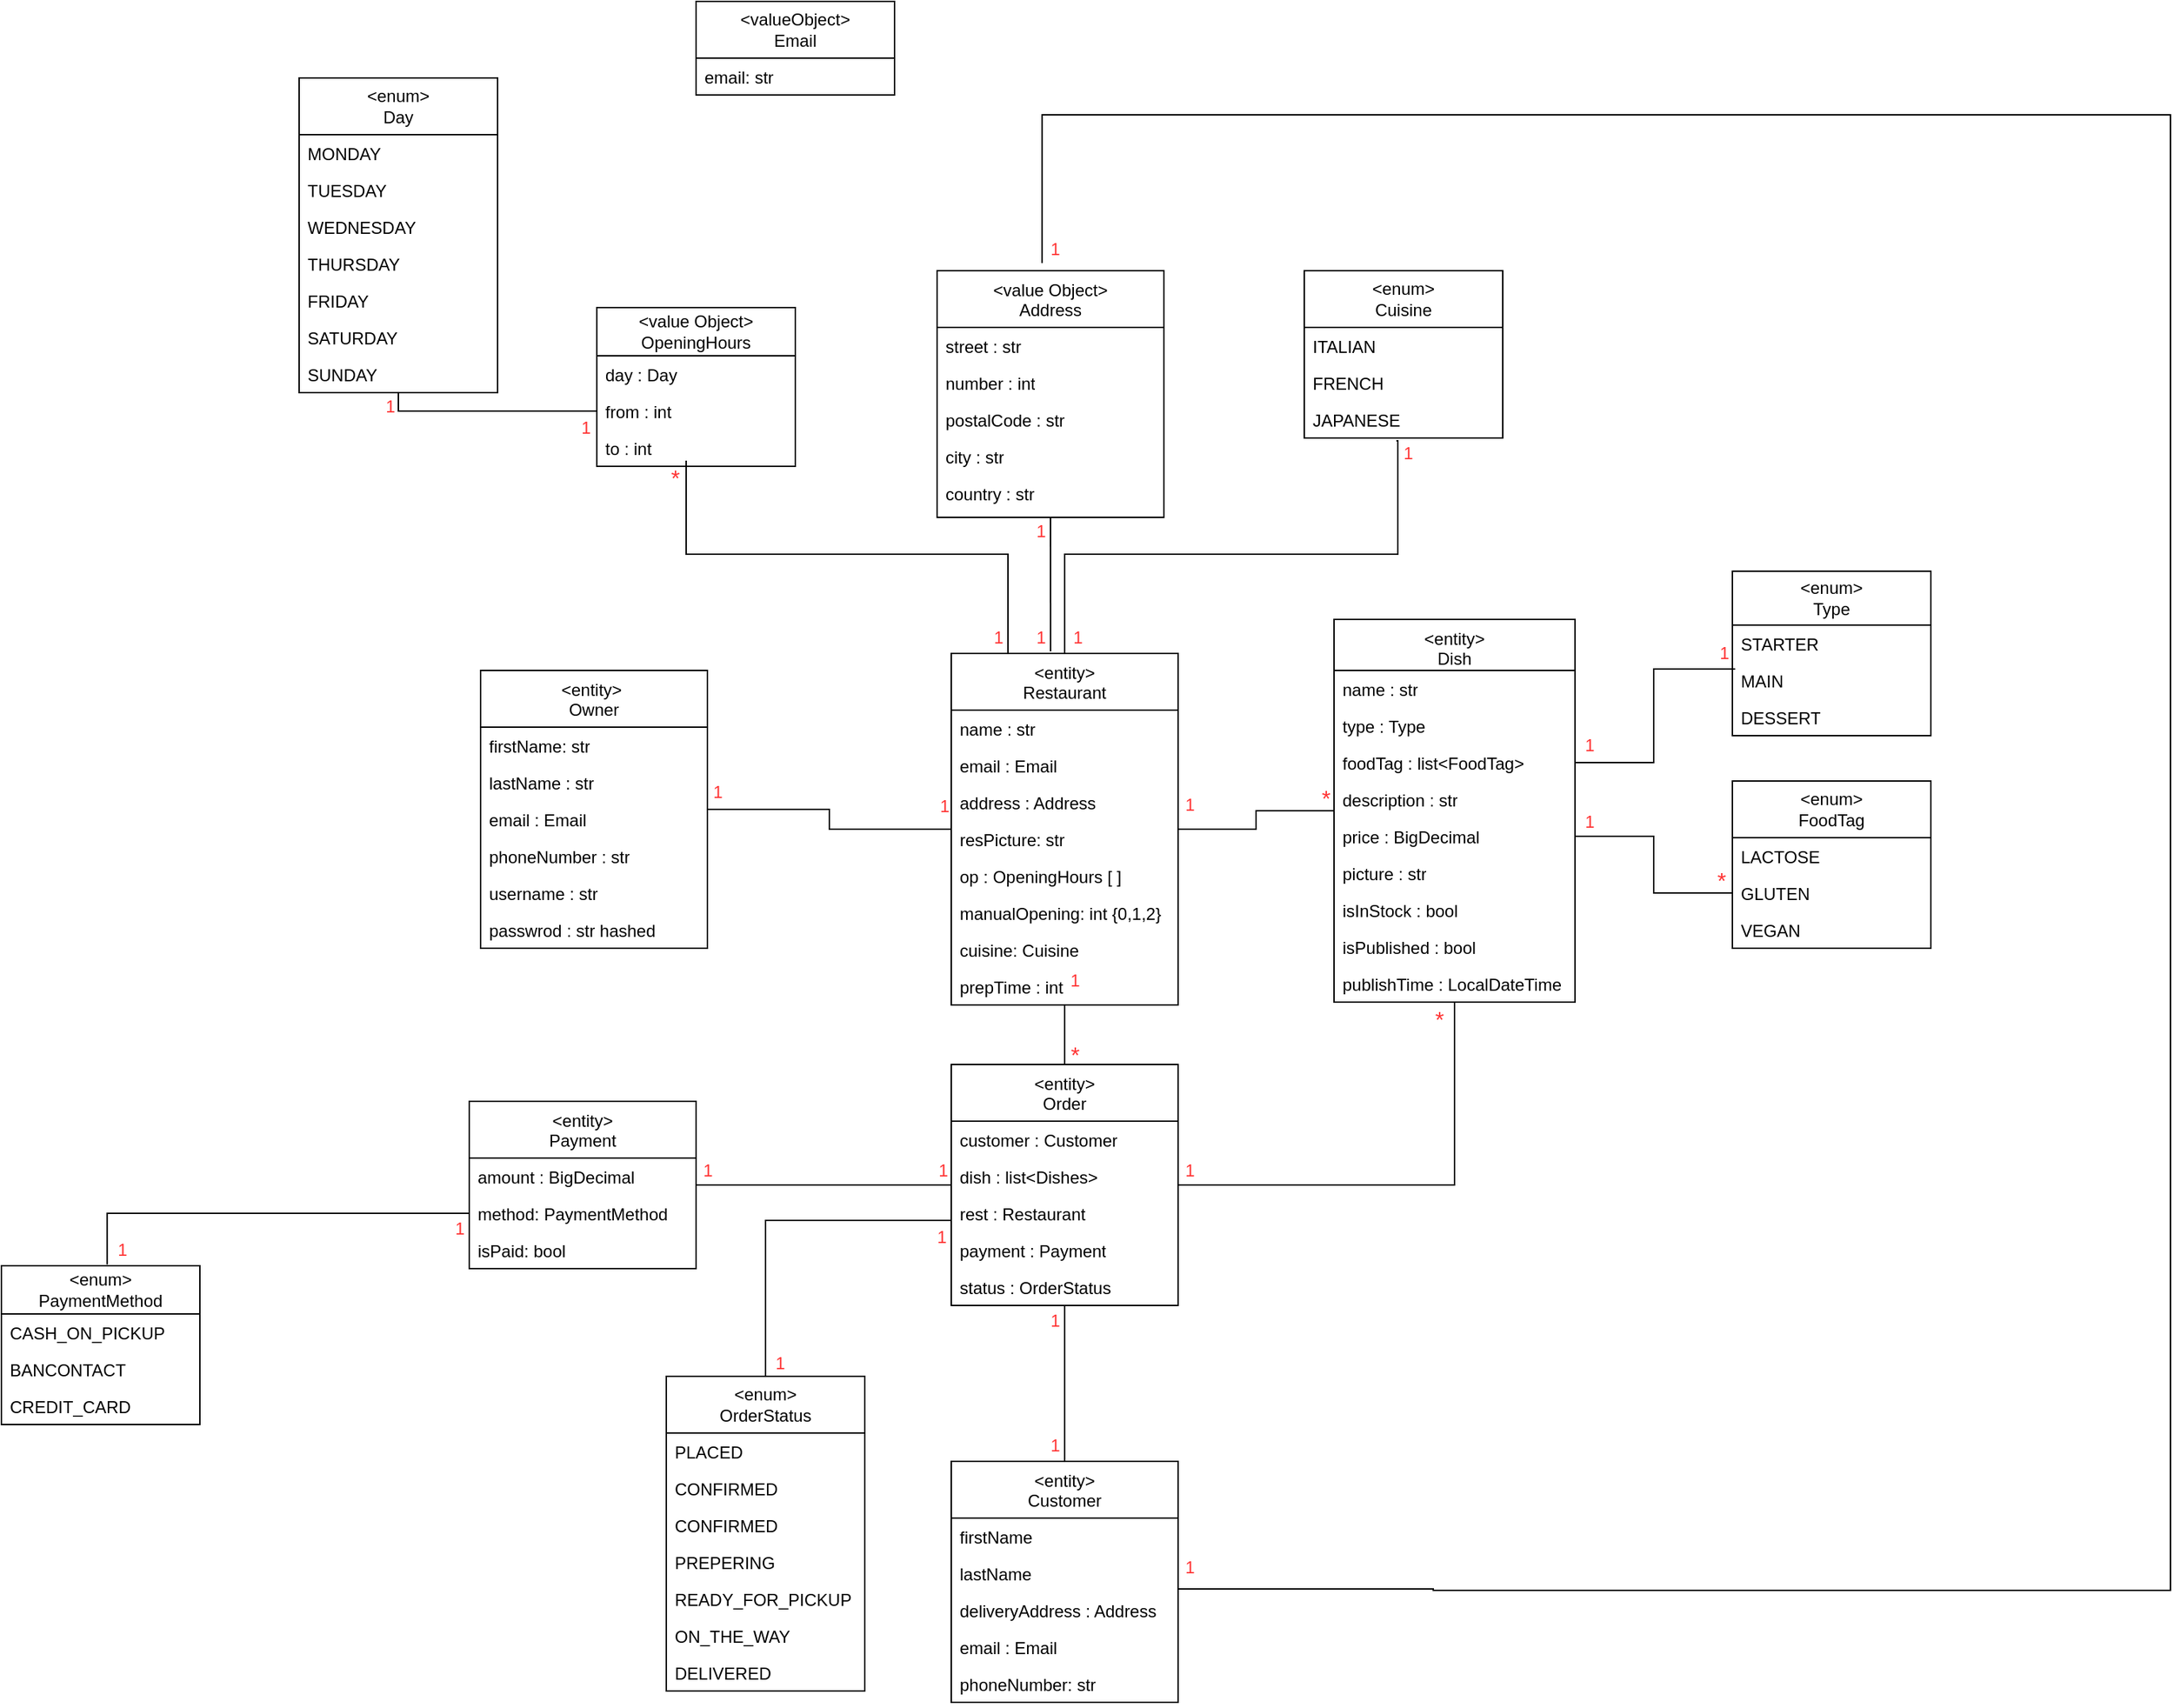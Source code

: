 <mxfile version="28.2.3">
  <diagram id="C5RBs43oDa-KdzZeNtuy" name="Page-1">
    <mxGraphModel grid="1" page="1" gridSize="10" guides="1" tooltips="1" connect="1" arrows="1" fold="1" pageScale="1" pageWidth="827" pageHeight="1169" math="0" shadow="0">
      <root>
        <mxCell id="WIyWlLk6GJQsqaUBKTNV-0" />
        <mxCell id="WIyWlLk6GJQsqaUBKTNV-1" parent="WIyWlLk6GJQsqaUBKTNV-0" />
        <mxCell id="zkfFHV4jXpPFQw0GAbJ--0" value="&lt;entity&gt; &#xa;Owner" style="swimlane;fontStyle=0;align=center;verticalAlign=top;childLayout=stackLayout;horizontal=1;startSize=40;horizontalStack=0;resizeParent=1;resizeLast=0;collapsible=1;marginBottom=0;rounded=0;shadow=0;strokeWidth=1;" vertex="1" parent="WIyWlLk6GJQsqaUBKTNV-1">
          <mxGeometry x="218" y="132" width="160" height="196" as="geometry">
            <mxRectangle x="230" y="140" width="160" height="26" as="alternateBounds" />
          </mxGeometry>
        </mxCell>
        <mxCell id="G0nKkr5aYoveZYnIq-9Q-78" value="firstName: str" style="text;strokeColor=none;fillColor=none;align=left;verticalAlign=top;spacingLeft=4;spacingRight=4;overflow=hidden;rotatable=0;points=[[0,0.5],[1,0.5]];portConstraint=eastwest;whiteSpace=wrap;html=1;" vertex="1" parent="zkfFHV4jXpPFQw0GAbJ--0">
          <mxGeometry y="40" width="160" height="26" as="geometry" />
        </mxCell>
        <mxCell id="G0nKkr5aYoveZYnIq-9Q-79" value="lastName : str" style="text;strokeColor=none;fillColor=none;align=left;verticalAlign=top;spacingLeft=4;spacingRight=4;overflow=hidden;rotatable=0;points=[[0,0.5],[1,0.5]];portConstraint=eastwest;whiteSpace=wrap;html=1;" vertex="1" parent="zkfFHV4jXpPFQw0GAbJ--0">
          <mxGeometry y="66" width="160" height="26" as="geometry" />
        </mxCell>
        <mxCell id="G0nKkr5aYoveZYnIq-9Q-80" value="email : Email" style="text;strokeColor=none;fillColor=none;align=left;verticalAlign=top;spacingLeft=4;spacingRight=4;overflow=hidden;rotatable=0;points=[[0,0.5],[1,0.5]];portConstraint=eastwest;whiteSpace=wrap;html=1;" vertex="1" parent="zkfFHV4jXpPFQw0GAbJ--0">
          <mxGeometry y="92" width="160" height="26" as="geometry" />
        </mxCell>
        <mxCell id="G0nKkr5aYoveZYnIq-9Q-81" value="phoneNumber : str" style="text;strokeColor=none;fillColor=none;align=left;verticalAlign=top;spacingLeft=4;spacingRight=4;overflow=hidden;rotatable=0;points=[[0,0.5],[1,0.5]];portConstraint=eastwest;whiteSpace=wrap;html=1;" vertex="1" parent="zkfFHV4jXpPFQw0GAbJ--0">
          <mxGeometry y="118" width="160" height="26" as="geometry" />
        </mxCell>
        <mxCell id="G0nKkr5aYoveZYnIq-9Q-83" value="username : str" style="text;strokeColor=none;fillColor=none;align=left;verticalAlign=top;spacingLeft=4;spacingRight=4;overflow=hidden;rotatable=0;points=[[0,0.5],[1,0.5]];portConstraint=eastwest;whiteSpace=wrap;html=1;" vertex="1" parent="zkfFHV4jXpPFQw0GAbJ--0">
          <mxGeometry y="144" width="160" height="26" as="geometry" />
        </mxCell>
        <mxCell id="G0nKkr5aYoveZYnIq-9Q-82" value="passwrod : str hashed" style="text;strokeColor=none;fillColor=none;align=left;verticalAlign=top;spacingLeft=4;spacingRight=4;overflow=hidden;rotatable=0;points=[[0,0.5],[1,0.5]];portConstraint=eastwest;whiteSpace=wrap;html=1;" vertex="1" parent="zkfFHV4jXpPFQw0GAbJ--0">
          <mxGeometry y="170" width="160" height="26" as="geometry" />
        </mxCell>
        <mxCell id="zkfFHV4jXpPFQw0GAbJ--17" value="&lt;entity&gt;&#xa;Restaurant" style="swimlane;fontStyle=0;align=center;verticalAlign=top;childLayout=stackLayout;horizontal=1;startSize=40;horizontalStack=0;resizeParent=1;resizeLast=0;collapsible=1;marginBottom=0;rounded=0;shadow=0;strokeWidth=1;" vertex="1" parent="WIyWlLk6GJQsqaUBKTNV-1">
          <mxGeometry x="550" y="120" width="160" height="248" as="geometry">
            <mxRectangle x="550" y="140" width="160" height="26" as="alternateBounds" />
          </mxGeometry>
        </mxCell>
        <mxCell id="zkfFHV4jXpPFQw0GAbJ--22" value="name : str" style="text;align=left;verticalAlign=top;spacingLeft=4;spacingRight=4;overflow=hidden;rotatable=0;points=[[0,0.5],[1,0.5]];portConstraint=eastwest;rounded=0;shadow=0;html=0;" vertex="1" parent="zkfFHV4jXpPFQw0GAbJ--17">
          <mxGeometry y="40" width="160" height="26" as="geometry" />
        </mxCell>
        <mxCell id="G0nKkr5aYoveZYnIq-9Q-31" value="email : Email" style="text;strokeColor=none;fillColor=none;align=left;verticalAlign=top;spacingLeft=4;spacingRight=4;overflow=hidden;rotatable=0;points=[[0,0.5],[1,0.5]];portConstraint=eastwest;whiteSpace=wrap;html=1;" vertex="1" parent="zkfFHV4jXpPFQw0GAbJ--17">
          <mxGeometry y="66" width="160" height="26" as="geometry" />
        </mxCell>
        <mxCell id="G0nKkr5aYoveZYnIq-9Q-32" value="address : Address" style="text;strokeColor=none;fillColor=none;align=left;verticalAlign=top;spacingLeft=4;spacingRight=4;overflow=hidden;rotatable=0;points=[[0,0.5],[1,0.5]];portConstraint=eastwest;whiteSpace=wrap;html=1;" vertex="1" parent="zkfFHV4jXpPFQw0GAbJ--17">
          <mxGeometry y="92" width="160" height="26" as="geometry" />
        </mxCell>
        <mxCell id="G0nKkr5aYoveZYnIq-9Q-158" value="resPicture: str" style="text;strokeColor=none;fillColor=none;align=left;verticalAlign=top;spacingLeft=4;spacingRight=4;overflow=hidden;rotatable=0;points=[[0,0.5],[1,0.5]];portConstraint=eastwest;whiteSpace=wrap;html=1;" vertex="1" parent="zkfFHV4jXpPFQw0GAbJ--17">
          <mxGeometry y="118" width="160" height="26" as="geometry" />
        </mxCell>
        <mxCell id="G0nKkr5aYoveZYnIq-9Q-46" value="op : OpeningHours [ ]" style="text;strokeColor=none;fillColor=none;align=left;verticalAlign=top;spacingLeft=4;spacingRight=4;overflow=hidden;rotatable=0;points=[[0,0.5],[1,0.5]];portConstraint=eastwest;whiteSpace=wrap;html=1;" vertex="1" parent="zkfFHV4jXpPFQw0GAbJ--17">
          <mxGeometry y="144" width="160" height="26" as="geometry" />
        </mxCell>
        <mxCell id="G0nKkr5aYoveZYnIq-9Q-160" value="manualOpening: int {0,1,2}" style="text;strokeColor=none;fillColor=none;align=left;verticalAlign=top;spacingLeft=4;spacingRight=4;overflow=hidden;rotatable=0;points=[[0,0.5],[1,0.5]];portConstraint=eastwest;whiteSpace=wrap;html=1;" vertex="1" parent="zkfFHV4jXpPFQw0GAbJ--17">
          <mxGeometry y="170" width="160" height="26" as="geometry" />
        </mxCell>
        <mxCell id="G0nKkr5aYoveZYnIq-9Q-39" value="cuisine:&amp;nbsp;&lt;span style=&quot;text-align: center;&quot;&gt;Cuisine&lt;/span&gt;" style="text;strokeColor=none;fillColor=none;align=left;verticalAlign=top;spacingLeft=4;spacingRight=4;overflow=hidden;rotatable=0;points=[[0,0.5],[1,0.5]];portConstraint=eastwest;whiteSpace=wrap;html=1;" vertex="1" parent="zkfFHV4jXpPFQw0GAbJ--17">
          <mxGeometry y="196" width="160" height="26" as="geometry" />
        </mxCell>
        <mxCell id="G0nKkr5aYoveZYnIq-9Q-40" value="prepTime : int" style="text;strokeColor=none;fillColor=none;align=left;verticalAlign=top;spacingLeft=4;spacingRight=4;overflow=hidden;rotatable=0;points=[[0,0.5],[1,0.5]];portConstraint=eastwest;whiteSpace=wrap;html=1;" vertex="1" parent="zkfFHV4jXpPFQw0GAbJ--17">
          <mxGeometry y="222" width="160" height="26" as="geometry" />
        </mxCell>
        <mxCell id="G0nKkr5aYoveZYnIq-9Q-0" value="&lt;entity&gt;&#xa;Dish" style="swimlane;fontStyle=0;align=center;verticalAlign=top;childLayout=stackLayout;horizontal=1;startSize=36;horizontalStack=0;resizeParent=1;resizeLast=0;collapsible=1;marginBottom=0;rounded=0;shadow=0;strokeWidth=1;" vertex="1" parent="WIyWlLk6GJQsqaUBKTNV-1">
          <mxGeometry x="820" y="96" width="170" height="270" as="geometry">
            <mxRectangle x="550" y="140" width="160" height="26" as="alternateBounds" />
          </mxGeometry>
        </mxCell>
        <mxCell id="G0nKkr5aYoveZYnIq-9Q-61" value="name : str" style="text;strokeColor=none;fillColor=none;align=left;verticalAlign=top;spacingLeft=4;spacingRight=4;overflow=hidden;rotatable=0;points=[[0,0.5],[1,0.5]];portConstraint=eastwest;whiteSpace=wrap;html=1;" vertex="1" parent="G0nKkr5aYoveZYnIq-9Q-0">
          <mxGeometry y="36" width="170" height="26" as="geometry" />
        </mxCell>
        <mxCell id="G0nKkr5aYoveZYnIq-9Q-62" value="type : Type" style="text;strokeColor=none;fillColor=none;align=left;verticalAlign=top;spacingLeft=4;spacingRight=4;overflow=hidden;rotatable=0;points=[[0,0.5],[1,0.5]];portConstraint=eastwest;whiteSpace=wrap;html=1;" vertex="1" parent="G0nKkr5aYoveZYnIq-9Q-0">
          <mxGeometry y="62" width="170" height="26" as="geometry" />
        </mxCell>
        <mxCell id="G0nKkr5aYoveZYnIq-9Q-63" value="foodTag : list&amp;lt;FoodTag&amp;gt;" style="text;strokeColor=none;fillColor=none;align=left;verticalAlign=top;spacingLeft=4;spacingRight=4;overflow=hidden;rotatable=0;points=[[0,0.5],[1,0.5]];portConstraint=eastwest;whiteSpace=wrap;html=1;" vertex="1" parent="G0nKkr5aYoveZYnIq-9Q-0">
          <mxGeometry y="88" width="170" height="26" as="geometry" />
        </mxCell>
        <mxCell id="G0nKkr5aYoveZYnIq-9Q-66" value="description : str" style="text;strokeColor=none;fillColor=none;align=left;verticalAlign=top;spacingLeft=4;spacingRight=4;overflow=hidden;rotatable=0;points=[[0,0.5],[1,0.5]];portConstraint=eastwest;whiteSpace=wrap;html=1;" vertex="1" parent="G0nKkr5aYoveZYnIq-9Q-0">
          <mxGeometry y="114" width="170" height="26" as="geometry" />
        </mxCell>
        <mxCell id="G0nKkr5aYoveZYnIq-9Q-64" value="price : BigDecimal" style="text;strokeColor=none;fillColor=none;align=left;verticalAlign=top;spacingLeft=4;spacingRight=4;overflow=hidden;rotatable=0;points=[[0,0.5],[1,0.5]];portConstraint=eastwest;whiteSpace=wrap;html=1;" vertex="1" parent="G0nKkr5aYoveZYnIq-9Q-0">
          <mxGeometry y="140" width="170" height="26" as="geometry" />
        </mxCell>
        <mxCell id="G0nKkr5aYoveZYnIq-9Q-65" value="picture : str" style="text;strokeColor=none;fillColor=none;align=left;verticalAlign=top;spacingLeft=4;spacingRight=4;overflow=hidden;rotatable=0;points=[[0,0.5],[1,0.5]];portConstraint=eastwest;whiteSpace=wrap;html=1;" vertex="1" parent="G0nKkr5aYoveZYnIq-9Q-0">
          <mxGeometry y="166" width="170" height="26" as="geometry" />
        </mxCell>
        <mxCell id="G0nKkr5aYoveZYnIq-9Q-90" value="isInStock : bool" style="text;strokeColor=none;fillColor=none;align=left;verticalAlign=top;spacingLeft=4;spacingRight=4;overflow=hidden;rotatable=0;points=[[0,0.5],[1,0.5]];portConstraint=eastwest;whiteSpace=wrap;html=1;" vertex="1" parent="G0nKkr5aYoveZYnIq-9Q-0">
          <mxGeometry y="192" width="170" height="26" as="geometry" />
        </mxCell>
        <mxCell id="G0nKkr5aYoveZYnIq-9Q-84" value="isPublished : bool" style="text;strokeColor=none;fillColor=none;align=left;verticalAlign=top;spacingLeft=4;spacingRight=4;overflow=hidden;rotatable=0;points=[[0,0.5],[1,0.5]];portConstraint=eastwest;whiteSpace=wrap;html=1;" vertex="1" parent="G0nKkr5aYoveZYnIq-9Q-0">
          <mxGeometry y="218" width="170" height="26" as="geometry" />
        </mxCell>
        <mxCell id="G0nKkr5aYoveZYnIq-9Q-159" value="publishTime : LocalDateTime" style="text;strokeColor=none;fillColor=none;align=left;verticalAlign=top;spacingLeft=4;spacingRight=4;overflow=hidden;rotatable=0;points=[[0,0.5],[1,0.5]];portConstraint=eastwest;whiteSpace=wrap;html=1;" vertex="1" parent="G0nKkr5aYoveZYnIq-9Q-0">
          <mxGeometry y="244" width="170" height="26" as="geometry" />
        </mxCell>
        <mxCell id="G0nKkr5aYoveZYnIq-9Q-6" value="&lt;entity&gt;&#xa;Order&#xa;" style="swimlane;fontStyle=0;align=center;verticalAlign=top;childLayout=stackLayout;horizontal=1;startSize=40;horizontalStack=0;resizeParent=1;resizeLast=0;collapsible=1;marginBottom=0;rounded=0;shadow=0;strokeWidth=1;" vertex="1" parent="WIyWlLk6GJQsqaUBKTNV-1">
          <mxGeometry x="550" y="410" width="160" height="170" as="geometry">
            <mxRectangle x="550" y="140" width="160" height="26" as="alternateBounds" />
          </mxGeometry>
        </mxCell>
        <mxCell id="G0nKkr5aYoveZYnIq-9Q-97" value="customer : Customer" style="text;strokeColor=none;fillColor=none;align=left;verticalAlign=top;spacingLeft=4;spacingRight=4;overflow=hidden;rotatable=0;points=[[0,0.5],[1,0.5]];portConstraint=eastwest;whiteSpace=wrap;html=1;" vertex="1" parent="G0nKkr5aYoveZYnIq-9Q-6">
          <mxGeometry y="40" width="160" height="26" as="geometry" />
        </mxCell>
        <mxCell id="G0nKkr5aYoveZYnIq-9Q-98" value="dish : list&amp;lt;Dishes&amp;gt;" style="text;strokeColor=none;fillColor=none;align=left;verticalAlign=top;spacingLeft=4;spacingRight=4;overflow=hidden;rotatable=0;points=[[0,0.5],[1,0.5]];portConstraint=eastwest;whiteSpace=wrap;html=1;" vertex="1" parent="G0nKkr5aYoveZYnIq-9Q-6">
          <mxGeometry y="66" width="160" height="26" as="geometry" />
        </mxCell>
        <mxCell id="G0nKkr5aYoveZYnIq-9Q-99" value="rest : Restaurant" style="text;strokeColor=none;fillColor=none;align=left;verticalAlign=top;spacingLeft=4;spacingRight=4;overflow=hidden;rotatable=0;points=[[0,0.5],[1,0.5]];portConstraint=eastwest;whiteSpace=wrap;html=1;" vertex="1" parent="G0nKkr5aYoveZYnIq-9Q-6">
          <mxGeometry y="92" width="160" height="26" as="geometry" />
        </mxCell>
        <mxCell id="G0nKkr5aYoveZYnIq-9Q-101" value="payment : Payment" style="text;strokeColor=none;fillColor=none;align=left;verticalAlign=top;spacingLeft=4;spacingRight=4;overflow=hidden;rotatable=0;points=[[0,0.5],[1,0.5]];portConstraint=eastwest;whiteSpace=wrap;html=1;" vertex="1" parent="G0nKkr5aYoveZYnIq-9Q-6">
          <mxGeometry y="118" width="160" height="26" as="geometry" />
        </mxCell>
        <mxCell id="G0nKkr5aYoveZYnIq-9Q-105" value="status : OrderStatus" style="text;strokeColor=none;fillColor=none;align=left;verticalAlign=top;spacingLeft=4;spacingRight=4;overflow=hidden;rotatable=0;points=[[0,0.5],[1,0.5]];portConstraint=eastwest;whiteSpace=wrap;html=1;" vertex="1" parent="G0nKkr5aYoveZYnIq-9Q-6">
          <mxGeometry y="144" width="160" height="26" as="geometry" />
        </mxCell>
        <mxCell id="G0nKkr5aYoveZYnIq-9Q-8" value="&lt;entity&gt;&#xa;Customer" style="swimlane;fontStyle=0;align=center;verticalAlign=top;childLayout=stackLayout;horizontal=1;startSize=40;horizontalStack=0;resizeParent=1;resizeLast=0;collapsible=1;marginBottom=0;rounded=0;shadow=0;strokeWidth=1;" vertex="1" parent="WIyWlLk6GJQsqaUBKTNV-1">
          <mxGeometry x="550" y="690" width="160" height="170" as="geometry">
            <mxRectangle x="550" y="140" width="160" height="26" as="alternateBounds" />
          </mxGeometry>
        </mxCell>
        <mxCell id="G0nKkr5aYoveZYnIq-9Q-91" value="firstName" style="text;strokeColor=none;fillColor=none;align=left;verticalAlign=top;spacingLeft=4;spacingRight=4;overflow=hidden;rotatable=0;points=[[0,0.5],[1,0.5]];portConstraint=eastwest;whiteSpace=wrap;html=1;" vertex="1" parent="G0nKkr5aYoveZYnIq-9Q-8">
          <mxGeometry y="40" width="160" height="26" as="geometry" />
        </mxCell>
        <mxCell id="G0nKkr5aYoveZYnIq-9Q-92" value="lastName" style="text;strokeColor=none;fillColor=none;align=left;verticalAlign=top;spacingLeft=4;spacingRight=4;overflow=hidden;rotatable=0;points=[[0,0.5],[1,0.5]];portConstraint=eastwest;whiteSpace=wrap;html=1;" vertex="1" parent="G0nKkr5aYoveZYnIq-9Q-8">
          <mxGeometry y="66" width="160" height="26" as="geometry" />
        </mxCell>
        <mxCell id="G0nKkr5aYoveZYnIq-9Q-93" value="deliveryAddress : Address" style="text;strokeColor=none;fillColor=none;align=left;verticalAlign=top;spacingLeft=4;spacingRight=4;overflow=hidden;rotatable=0;points=[[0,0.5],[1,0.5]];portConstraint=eastwest;whiteSpace=wrap;html=1;" vertex="1" parent="G0nKkr5aYoveZYnIq-9Q-8">
          <mxGeometry y="92" width="160" height="26" as="geometry" />
        </mxCell>
        <mxCell id="G0nKkr5aYoveZYnIq-9Q-94" value="email : Email" style="text;strokeColor=none;fillColor=none;align=left;verticalAlign=top;spacingLeft=4;spacingRight=4;overflow=hidden;rotatable=0;points=[[0,0.5],[1,0.5]];portConstraint=eastwest;whiteSpace=wrap;html=1;" vertex="1" parent="G0nKkr5aYoveZYnIq-9Q-8">
          <mxGeometry y="118" width="160" height="26" as="geometry" />
        </mxCell>
        <mxCell id="G0nKkr5aYoveZYnIq-9Q-95" value="phoneNumber: str" style="text;strokeColor=none;fillColor=none;align=left;verticalAlign=top;spacingLeft=4;spacingRight=4;overflow=hidden;rotatable=0;points=[[0,0.5],[1,0.5]];portConstraint=eastwest;whiteSpace=wrap;html=1;" vertex="1" parent="G0nKkr5aYoveZYnIq-9Q-8">
          <mxGeometry y="144" width="160" height="26" as="geometry" />
        </mxCell>
        <mxCell id="G0nKkr5aYoveZYnIq-9Q-9" value="&lt;entity&gt;&#xa;Payment" style="swimlane;fontStyle=0;align=center;verticalAlign=top;childLayout=stackLayout;horizontal=1;startSize=40;horizontalStack=0;resizeParent=1;resizeLast=0;collapsible=1;marginBottom=0;rounded=0;shadow=0;strokeWidth=1;" vertex="1" parent="WIyWlLk6GJQsqaUBKTNV-1">
          <mxGeometry x="210" y="436" width="160" height="118" as="geometry">
            <mxRectangle x="550" y="140" width="160" height="26" as="alternateBounds" />
          </mxGeometry>
        </mxCell>
        <mxCell id="G0nKkr5aYoveZYnIq-9Q-102" value="amount : BigDecimal" style="text;strokeColor=none;fillColor=none;align=left;verticalAlign=top;spacingLeft=4;spacingRight=4;overflow=hidden;rotatable=0;points=[[0,0.5],[1,0.5]];portConstraint=eastwest;whiteSpace=wrap;html=1;" vertex="1" parent="G0nKkr5aYoveZYnIq-9Q-9">
          <mxGeometry y="40" width="160" height="26" as="geometry" />
        </mxCell>
        <mxCell id="G0nKkr5aYoveZYnIq-9Q-103" value="method: PaymentMethod" style="text;strokeColor=none;fillColor=none;align=left;verticalAlign=top;spacingLeft=4;spacingRight=4;overflow=hidden;rotatable=0;points=[[0,0.5],[1,0.5]];portConstraint=eastwest;whiteSpace=wrap;html=1;" vertex="1" parent="G0nKkr5aYoveZYnIq-9Q-9">
          <mxGeometry y="66" width="160" height="26" as="geometry" />
        </mxCell>
        <mxCell id="G0nKkr5aYoveZYnIq-9Q-104" value="isPaid: bool" style="text;strokeColor=none;fillColor=none;align=left;verticalAlign=top;spacingLeft=4;spacingRight=4;overflow=hidden;rotatable=0;points=[[0,0.5],[1,0.5]];portConstraint=eastwest;whiteSpace=wrap;html=1;" vertex="1" parent="G0nKkr5aYoveZYnIq-9Q-9">
          <mxGeometry y="92" width="160" height="26" as="geometry" />
        </mxCell>
        <mxCell id="G0nKkr5aYoveZYnIq-9Q-11" value="" style="endArrow=none;html=1;rounded=0;entryX=0;entryY=0.5;entryDx=0;entryDy=0;exitX=1;exitY=0.5;exitDx=0;exitDy=0;edgeStyle=orthogonalEdgeStyle;" edge="1" parent="WIyWlLk6GJQsqaUBKTNV-1" source="G0nKkr5aYoveZYnIq-9Q-9" target="G0nKkr5aYoveZYnIq-9Q-6">
          <mxGeometry width="50" height="50" relative="1" as="geometry">
            <mxPoint x="390" y="470" as="sourcePoint" />
            <mxPoint x="440" y="420" as="targetPoint" />
          </mxGeometry>
        </mxCell>
        <mxCell id="G0nKkr5aYoveZYnIq-9Q-13" value="" style="endArrow=none;html=1;rounded=0;entryX=0.5;entryY=1;entryDx=0;entryDy=0;exitX=0.5;exitY=0;exitDx=0;exitDy=0;edgeStyle=orthogonalEdgeStyle;" edge="1" parent="WIyWlLk6GJQsqaUBKTNV-1" source="G0nKkr5aYoveZYnIq-9Q-8" target="G0nKkr5aYoveZYnIq-9Q-6">
          <mxGeometry width="50" height="50" relative="1" as="geometry">
            <mxPoint x="390" y="470" as="sourcePoint" />
            <mxPoint x="440" y="420" as="targetPoint" />
          </mxGeometry>
        </mxCell>
        <mxCell id="G0nKkr5aYoveZYnIq-9Q-14" value="" style="endArrow=none;html=1;rounded=0;entryX=0.5;entryY=1;entryDx=0;entryDy=0;exitX=0.5;exitY=0;exitDx=0;exitDy=0;" edge="1" parent="WIyWlLk6GJQsqaUBKTNV-1" source="G0nKkr5aYoveZYnIq-9Q-6" target="zkfFHV4jXpPFQw0GAbJ--17">
          <mxGeometry width="50" height="50" relative="1" as="geometry">
            <mxPoint x="390" y="470" as="sourcePoint" />
            <mxPoint x="440" y="420" as="targetPoint" />
          </mxGeometry>
        </mxCell>
        <mxCell id="G0nKkr5aYoveZYnIq-9Q-15" value="" style="endArrow=none;html=1;rounded=0;entryX=0.5;entryY=1;entryDx=0;entryDy=0;exitX=1;exitY=0.5;exitDx=0;exitDy=0;edgeStyle=orthogonalEdgeStyle;" edge="1" parent="WIyWlLk6GJQsqaUBKTNV-1" source="G0nKkr5aYoveZYnIq-9Q-6" target="G0nKkr5aYoveZYnIq-9Q-0">
          <mxGeometry width="50" height="50" relative="1" as="geometry">
            <mxPoint x="390" y="470" as="sourcePoint" />
            <mxPoint x="440" y="420" as="targetPoint" />
          </mxGeometry>
        </mxCell>
        <mxCell id="G0nKkr5aYoveZYnIq-9Q-16" value="" style="endArrow=none;html=1;rounded=0;entryX=0;entryY=0.5;entryDx=0;entryDy=0;exitX=1;exitY=0.5;exitDx=0;exitDy=0;edgeStyle=orthogonalEdgeStyle;" edge="1" parent="WIyWlLk6GJQsqaUBKTNV-1" source="zkfFHV4jXpPFQw0GAbJ--0" target="zkfFHV4jXpPFQw0GAbJ--17">
          <mxGeometry width="50" height="50" relative="1" as="geometry">
            <mxPoint x="390" y="470" as="sourcePoint" />
            <mxPoint x="440" y="420" as="targetPoint" />
          </mxGeometry>
        </mxCell>
        <mxCell id="G0nKkr5aYoveZYnIq-9Q-17" value="" style="endArrow=none;html=1;rounded=0;entryX=0;entryY=0.5;entryDx=0;entryDy=0;exitX=1;exitY=0.5;exitDx=0;exitDy=0;edgeStyle=orthogonalEdgeStyle;" edge="1" parent="WIyWlLk6GJQsqaUBKTNV-1" source="zkfFHV4jXpPFQw0GAbJ--17" target="G0nKkr5aYoveZYnIq-9Q-0">
          <mxGeometry width="50" height="50" relative="1" as="geometry">
            <mxPoint x="390" y="470" as="sourcePoint" />
            <mxPoint x="440" y="420" as="targetPoint" />
          </mxGeometry>
        </mxCell>
        <mxCell id="G0nKkr5aYoveZYnIq-9Q-20" value="&lt;value Object&gt;&#xa;Address" style="swimlane;fontStyle=0;align=center;verticalAlign=top;childLayout=stackLayout;horizontal=1;startSize=40;horizontalStack=0;resizeParent=1;resizeLast=0;collapsible=1;marginBottom=0;rounded=0;shadow=0;strokeWidth=1;" vertex="1" parent="WIyWlLk6GJQsqaUBKTNV-1">
          <mxGeometry x="540" y="-150" width="160" height="174" as="geometry">
            <mxRectangle x="550" y="140" width="160" height="26" as="alternateBounds" />
          </mxGeometry>
        </mxCell>
        <mxCell id="G0nKkr5aYoveZYnIq-9Q-21" value="street : str" style="text;align=left;verticalAlign=top;spacingLeft=4;spacingRight=4;overflow=hidden;rotatable=0;points=[[0,0.5],[1,0.5]];portConstraint=eastwest;rounded=0;shadow=0;html=0;" vertex="1" parent="G0nKkr5aYoveZYnIq-9Q-20">
          <mxGeometry y="40" width="160" height="26" as="geometry" />
        </mxCell>
        <mxCell id="G0nKkr5aYoveZYnIq-9Q-22" value="number : int" style="text;strokeColor=none;fillColor=none;align=left;verticalAlign=top;spacingLeft=4;spacingRight=4;overflow=hidden;rotatable=0;points=[[0,0.5],[1,0.5]];portConstraint=eastwest;whiteSpace=wrap;html=1;" vertex="1" parent="G0nKkr5aYoveZYnIq-9Q-20">
          <mxGeometry y="66" width="160" height="26" as="geometry" />
        </mxCell>
        <mxCell id="G0nKkr5aYoveZYnIq-9Q-24" value="postalCode : str" style="text;strokeColor=none;fillColor=none;align=left;verticalAlign=top;spacingLeft=4;spacingRight=4;overflow=hidden;rotatable=0;points=[[0,0.5],[1,0.5]];portConstraint=eastwest;whiteSpace=wrap;html=1;" vertex="1" parent="G0nKkr5aYoveZYnIq-9Q-20">
          <mxGeometry y="92" width="160" height="26" as="geometry" />
        </mxCell>
        <mxCell id="G0nKkr5aYoveZYnIq-9Q-25" value="city : str" style="text;strokeColor=none;fillColor=none;align=left;verticalAlign=top;spacingLeft=4;spacingRight=4;overflow=hidden;rotatable=0;points=[[0,0.5],[1,0.5]];portConstraint=eastwest;whiteSpace=wrap;html=1;" vertex="1" parent="G0nKkr5aYoveZYnIq-9Q-20">
          <mxGeometry y="118" width="160" height="26" as="geometry" />
        </mxCell>
        <mxCell id="G0nKkr5aYoveZYnIq-9Q-26" value="country : str" style="text;strokeColor=none;fillColor=none;align=left;verticalAlign=top;spacingLeft=4;spacingRight=4;overflow=hidden;rotatable=0;points=[[0,0.5],[1,0.5]];portConstraint=eastwest;whiteSpace=wrap;html=1;" vertex="1" parent="G0nKkr5aYoveZYnIq-9Q-20">
          <mxGeometry y="144" width="160" height="30" as="geometry" />
        </mxCell>
        <mxCell id="G0nKkr5aYoveZYnIq-9Q-23" value="" style="endArrow=none;html=1;rounded=0;entryX=0.5;entryY=1;entryDx=0;entryDy=0;exitX=0.438;exitY=-0.006;exitDx=0;exitDy=0;exitPerimeter=0;" edge="1" parent="WIyWlLk6GJQsqaUBKTNV-1" source="zkfFHV4jXpPFQw0GAbJ--17" target="G0nKkr5aYoveZYnIq-9Q-20">
          <mxGeometry width="50" height="50" relative="1" as="geometry">
            <mxPoint x="570" y="80" as="sourcePoint" />
            <mxPoint x="620" y="30" as="targetPoint" />
          </mxGeometry>
        </mxCell>
        <mxCell id="G0nKkr5aYoveZYnIq-9Q-33" value="&amp;lt;enum&amp;gt;&lt;div&gt;Cuisine&lt;/div&gt;" style="swimlane;fontStyle=0;childLayout=stackLayout;horizontal=1;startSize=40;fillColor=none;horizontalStack=0;resizeParent=1;resizeParentMax=0;resizeLast=0;collapsible=1;marginBottom=0;whiteSpace=wrap;html=1;" vertex="1" parent="WIyWlLk6GJQsqaUBKTNV-1">
          <mxGeometry x="799" y="-150" width="140" height="118" as="geometry" />
        </mxCell>
        <mxCell id="G0nKkr5aYoveZYnIq-9Q-34" value="ITALIAN" style="text;strokeColor=none;fillColor=none;align=left;verticalAlign=top;spacingLeft=4;spacingRight=4;overflow=hidden;rotatable=0;points=[[0,0.5],[1,0.5]];portConstraint=eastwest;whiteSpace=wrap;html=1;" vertex="1" parent="G0nKkr5aYoveZYnIq-9Q-33">
          <mxGeometry y="40" width="140" height="26" as="geometry" />
        </mxCell>
        <mxCell id="G0nKkr5aYoveZYnIq-9Q-35" value="FRENCH" style="text;strokeColor=none;fillColor=none;align=left;verticalAlign=top;spacingLeft=4;spacingRight=4;overflow=hidden;rotatable=0;points=[[0,0.5],[1,0.5]];portConstraint=eastwest;whiteSpace=wrap;html=1;" vertex="1" parent="G0nKkr5aYoveZYnIq-9Q-33">
          <mxGeometry y="66" width="140" height="26" as="geometry" />
        </mxCell>
        <mxCell id="G0nKkr5aYoveZYnIq-9Q-36" value="JAPANESE" style="text;strokeColor=none;fillColor=none;align=left;verticalAlign=top;spacingLeft=4;spacingRight=4;overflow=hidden;rotatable=0;points=[[0,0.5],[1,0.5]];portConstraint=eastwest;whiteSpace=wrap;html=1;" vertex="1" parent="G0nKkr5aYoveZYnIq-9Q-33">
          <mxGeometry y="92" width="140" height="26" as="geometry" />
        </mxCell>
        <mxCell id="G0nKkr5aYoveZYnIq-9Q-37" value="" style="endArrow=none;html=1;rounded=0;entryX=0.464;entryY=1.077;entryDx=0;entryDy=0;entryPerimeter=0;exitX=0.5;exitY=0;exitDx=0;exitDy=0;edgeStyle=orthogonalEdgeStyle;" edge="1" parent="WIyWlLk6GJQsqaUBKTNV-1" source="zkfFHV4jXpPFQw0GAbJ--17" target="G0nKkr5aYoveZYnIq-9Q-36">
          <mxGeometry width="50" height="50" relative="1" as="geometry">
            <mxPoint x="820" y="40" as="sourcePoint" />
            <mxPoint x="870" y="-10" as="targetPoint" />
            <Array as="points">
              <mxPoint x="630" y="50" />
              <mxPoint x="865" y="50" />
            </Array>
          </mxGeometry>
        </mxCell>
        <mxCell id="G0nKkr5aYoveZYnIq-9Q-41" value="&amp;lt;value Object&amp;gt;&lt;div&gt;OpeningHours&lt;/div&gt;" style="swimlane;fontStyle=0;childLayout=stackLayout;horizontal=1;startSize=34;fillColor=none;horizontalStack=0;resizeParent=1;resizeParentMax=0;resizeLast=0;collapsible=1;marginBottom=0;whiteSpace=wrap;html=1;" vertex="1" parent="WIyWlLk6GJQsqaUBKTNV-1">
          <mxGeometry x="300" y="-124" width="140" height="112" as="geometry" />
        </mxCell>
        <mxCell id="G0nKkr5aYoveZYnIq-9Q-42" value="day : Day" style="text;strokeColor=none;fillColor=none;align=left;verticalAlign=top;spacingLeft=4;spacingRight=4;overflow=hidden;rotatable=0;points=[[0,0.5],[1,0.5]];portConstraint=eastwest;whiteSpace=wrap;html=1;" vertex="1" parent="G0nKkr5aYoveZYnIq-9Q-41">
          <mxGeometry y="34" width="140" height="26" as="geometry" />
        </mxCell>
        <mxCell id="G0nKkr5aYoveZYnIq-9Q-43" value="from : int" style="text;strokeColor=none;fillColor=none;align=left;verticalAlign=top;spacingLeft=4;spacingRight=4;overflow=hidden;rotatable=0;points=[[0,0.5],[1,0.5]];portConstraint=eastwest;whiteSpace=wrap;html=1;" vertex="1" parent="G0nKkr5aYoveZYnIq-9Q-41">
          <mxGeometry y="60" width="140" height="26" as="geometry" />
        </mxCell>
        <mxCell id="G0nKkr5aYoveZYnIq-9Q-44" value="to : int" style="text;strokeColor=none;fillColor=none;align=left;verticalAlign=top;spacingLeft=4;spacingRight=4;overflow=hidden;rotatable=0;points=[[0,0.5],[1,0.5]];portConstraint=eastwest;whiteSpace=wrap;html=1;" vertex="1" parent="G0nKkr5aYoveZYnIq-9Q-41">
          <mxGeometry y="86" width="140" height="26" as="geometry" />
        </mxCell>
        <mxCell id="G0nKkr5aYoveZYnIq-9Q-47" value="&amp;lt;enum&amp;gt;&lt;div&gt;Day&lt;/div&gt;" style="swimlane;fontStyle=0;childLayout=stackLayout;horizontal=1;startSize=40;fillColor=none;horizontalStack=0;resizeParent=1;resizeParentMax=0;resizeLast=0;collapsible=1;marginBottom=0;whiteSpace=wrap;html=1;" vertex="1" parent="WIyWlLk6GJQsqaUBKTNV-1">
          <mxGeometry x="90" y="-286" width="140" height="222" as="geometry" />
        </mxCell>
        <mxCell id="G0nKkr5aYoveZYnIq-9Q-53" value="MONDAY" style="text;strokeColor=none;fillColor=none;align=left;verticalAlign=top;spacingLeft=4;spacingRight=4;overflow=hidden;rotatable=0;points=[[0,0.5],[1,0.5]];portConstraint=eastwest;whiteSpace=wrap;html=1;" vertex="1" parent="G0nKkr5aYoveZYnIq-9Q-47">
          <mxGeometry y="40" width="140" height="26" as="geometry" />
        </mxCell>
        <mxCell id="G0nKkr5aYoveZYnIq-9Q-55" value="TUESDAY" style="text;strokeColor=none;fillColor=none;align=left;verticalAlign=top;spacingLeft=4;spacingRight=4;overflow=hidden;rotatable=0;points=[[0,0.5],[1,0.5]];portConstraint=eastwest;whiteSpace=wrap;html=1;" vertex="1" parent="G0nKkr5aYoveZYnIq-9Q-47">
          <mxGeometry y="66" width="140" height="26" as="geometry" />
        </mxCell>
        <mxCell id="G0nKkr5aYoveZYnIq-9Q-56" value="WEDNESDAY" style="text;strokeColor=none;fillColor=none;align=left;verticalAlign=top;spacingLeft=4;spacingRight=4;overflow=hidden;rotatable=0;points=[[0,0.5],[1,0.5]];portConstraint=eastwest;whiteSpace=wrap;html=1;" vertex="1" parent="G0nKkr5aYoveZYnIq-9Q-47">
          <mxGeometry y="92" width="140" height="26" as="geometry" />
        </mxCell>
        <mxCell id="G0nKkr5aYoveZYnIq-9Q-57" value="THURSDAY" style="text;strokeColor=none;fillColor=none;align=left;verticalAlign=top;spacingLeft=4;spacingRight=4;overflow=hidden;rotatable=0;points=[[0,0.5],[1,0.5]];portConstraint=eastwest;whiteSpace=wrap;html=1;" vertex="1" parent="G0nKkr5aYoveZYnIq-9Q-47">
          <mxGeometry y="118" width="140" height="26" as="geometry" />
        </mxCell>
        <mxCell id="G0nKkr5aYoveZYnIq-9Q-59" value="FRIDAY" style="text;strokeColor=none;fillColor=none;align=left;verticalAlign=top;spacingLeft=4;spacingRight=4;overflow=hidden;rotatable=0;points=[[0,0.5],[1,0.5]];portConstraint=eastwest;whiteSpace=wrap;html=1;" vertex="1" parent="G0nKkr5aYoveZYnIq-9Q-47">
          <mxGeometry y="144" width="140" height="26" as="geometry" />
        </mxCell>
        <mxCell id="G0nKkr5aYoveZYnIq-9Q-58" value="SATURDAY" style="text;strokeColor=none;fillColor=none;align=left;verticalAlign=top;spacingLeft=4;spacingRight=4;overflow=hidden;rotatable=0;points=[[0,0.5],[1,0.5]];portConstraint=eastwest;whiteSpace=wrap;html=1;" vertex="1" parent="G0nKkr5aYoveZYnIq-9Q-47">
          <mxGeometry y="170" width="140" height="26" as="geometry" />
        </mxCell>
        <mxCell id="G0nKkr5aYoveZYnIq-9Q-54" value="SUNDAY" style="text;strokeColor=none;fillColor=none;align=left;verticalAlign=top;spacingLeft=4;spacingRight=4;overflow=hidden;rotatable=0;points=[[0,0.5],[1,0.5]];portConstraint=eastwest;whiteSpace=wrap;html=1;" vertex="1" parent="G0nKkr5aYoveZYnIq-9Q-47">
          <mxGeometry y="196" width="140" height="26" as="geometry" />
        </mxCell>
        <mxCell id="G0nKkr5aYoveZYnIq-9Q-51" value="" style="endArrow=none;html=1;rounded=0;entryX=0.5;entryY=1;entryDx=0;entryDy=0;exitX=0;exitY=0.5;exitDx=0;exitDy=0;edgeStyle=orthogonalEdgeStyle;" edge="1" parent="WIyWlLk6GJQsqaUBKTNV-1" source="G0nKkr5aYoveZYnIq-9Q-43" target="G0nKkr5aYoveZYnIq-9Q-47">
          <mxGeometry width="50" height="50" relative="1" as="geometry">
            <mxPoint x="150" as="sourcePoint" />
            <mxPoint x="200" y="-50" as="targetPoint" />
          </mxGeometry>
        </mxCell>
        <mxCell id="G0nKkr5aYoveZYnIq-9Q-60" value="" style="endArrow=none;html=1;rounded=0;entryX=0.45;entryY=0.846;entryDx=0;entryDy=0;entryPerimeter=0;exitX=0.25;exitY=0;exitDx=0;exitDy=0;edgeStyle=orthogonalEdgeStyle;" edge="1" parent="WIyWlLk6GJQsqaUBKTNV-1" source="zkfFHV4jXpPFQw0GAbJ--17" target="G0nKkr5aYoveZYnIq-9Q-44">
          <mxGeometry width="50" height="50" relative="1" as="geometry">
            <mxPoint x="610" y="200" as="sourcePoint" />
            <mxPoint x="660" y="150" as="targetPoint" />
            <Array as="points">
              <mxPoint x="590" y="50" />
              <mxPoint x="363" y="50" />
            </Array>
          </mxGeometry>
        </mxCell>
        <mxCell id="G0nKkr5aYoveZYnIq-9Q-67" value="&amp;lt;enum&amp;gt;&lt;br&gt;Type" style="swimlane;fontStyle=0;childLayout=stackLayout;horizontal=1;startSize=38;fillColor=none;horizontalStack=0;resizeParent=1;resizeParentMax=0;resizeLast=0;collapsible=1;marginBottom=0;whiteSpace=wrap;html=1;" vertex="1" parent="WIyWlLk6GJQsqaUBKTNV-1">
          <mxGeometry x="1101" y="62" width="140" height="116" as="geometry" />
        </mxCell>
        <mxCell id="G0nKkr5aYoveZYnIq-9Q-68" value="STARTER" style="text;strokeColor=none;fillColor=none;align=left;verticalAlign=top;spacingLeft=4;spacingRight=4;overflow=hidden;rotatable=0;points=[[0,0.5],[1,0.5]];portConstraint=eastwest;whiteSpace=wrap;html=1;" vertex="1" parent="G0nKkr5aYoveZYnIq-9Q-67">
          <mxGeometry y="38" width="140" height="26" as="geometry" />
        </mxCell>
        <mxCell id="G0nKkr5aYoveZYnIq-9Q-69" value="MAIN" style="text;strokeColor=none;fillColor=none;align=left;verticalAlign=top;spacingLeft=4;spacingRight=4;overflow=hidden;rotatable=0;points=[[0,0.5],[1,0.5]];portConstraint=eastwest;whiteSpace=wrap;html=1;" vertex="1" parent="G0nKkr5aYoveZYnIq-9Q-67">
          <mxGeometry y="64" width="140" height="26" as="geometry" />
        </mxCell>
        <mxCell id="G0nKkr5aYoveZYnIq-9Q-70" value="DESSERT" style="text;strokeColor=none;fillColor=none;align=left;verticalAlign=top;spacingLeft=4;spacingRight=4;overflow=hidden;rotatable=0;points=[[0,0.5],[1,0.5]];portConstraint=eastwest;whiteSpace=wrap;html=1;" vertex="1" parent="G0nKkr5aYoveZYnIq-9Q-67">
          <mxGeometry y="90" width="140" height="26" as="geometry" />
        </mxCell>
        <mxCell id="G0nKkr5aYoveZYnIq-9Q-71" value="&amp;lt;enum&amp;gt;&lt;div&gt;FoodTag&lt;/div&gt;" style="swimlane;fontStyle=0;childLayout=stackLayout;horizontal=1;startSize=40;fillColor=none;horizontalStack=0;resizeParent=1;resizeParentMax=0;resizeLast=0;collapsible=1;marginBottom=0;whiteSpace=wrap;html=1;" vertex="1" parent="WIyWlLk6GJQsqaUBKTNV-1">
          <mxGeometry x="1101" y="210" width="140" height="118" as="geometry" />
        </mxCell>
        <mxCell id="G0nKkr5aYoveZYnIq-9Q-72" value="LACTOSE" style="text;strokeColor=none;fillColor=none;align=left;verticalAlign=top;spacingLeft=4;spacingRight=4;overflow=hidden;rotatable=0;points=[[0,0.5],[1,0.5]];portConstraint=eastwest;whiteSpace=wrap;html=1;" vertex="1" parent="G0nKkr5aYoveZYnIq-9Q-71">
          <mxGeometry y="40" width="140" height="26" as="geometry" />
        </mxCell>
        <mxCell id="G0nKkr5aYoveZYnIq-9Q-73" value="GLUTEN" style="text;strokeColor=none;fillColor=none;align=left;verticalAlign=top;spacingLeft=4;spacingRight=4;overflow=hidden;rotatable=0;points=[[0,0.5],[1,0.5]];portConstraint=eastwest;whiteSpace=wrap;html=1;" vertex="1" parent="G0nKkr5aYoveZYnIq-9Q-71">
          <mxGeometry y="66" width="140" height="26" as="geometry" />
        </mxCell>
        <mxCell id="G0nKkr5aYoveZYnIq-9Q-74" value="VEGAN" style="text;strokeColor=none;fillColor=none;align=left;verticalAlign=top;spacingLeft=4;spacingRight=4;overflow=hidden;rotatable=0;points=[[0,0.5],[1,0.5]];portConstraint=eastwest;whiteSpace=wrap;html=1;" vertex="1" parent="G0nKkr5aYoveZYnIq-9Q-71">
          <mxGeometry y="92" width="140" height="26" as="geometry" />
        </mxCell>
        <mxCell id="G0nKkr5aYoveZYnIq-9Q-75" value="" style="endArrow=none;html=1;rounded=0;entryX=0.014;entryY=0.192;entryDx=0;entryDy=0;entryPerimeter=0;exitX=1;exitY=0.5;exitDx=0;exitDy=0;edgeStyle=orthogonalEdgeStyle;" edge="1" parent="WIyWlLk6GJQsqaUBKTNV-1" source="G0nKkr5aYoveZYnIq-9Q-63" target="G0nKkr5aYoveZYnIq-9Q-69">
          <mxGeometry width="50" height="50" relative="1" as="geometry">
            <mxPoint x="1010" y="140" as="sourcePoint" />
            <mxPoint x="1060" y="90" as="targetPoint" />
          </mxGeometry>
        </mxCell>
        <mxCell id="G0nKkr5aYoveZYnIq-9Q-96" value="" style="endArrow=none;html=1;rounded=0;entryX=1;entryY=0.5;entryDx=0;entryDy=0;exitX=0.463;exitY=-0.031;exitDx=0;exitDy=0;exitPerimeter=0;edgeStyle=orthogonalEdgeStyle;" edge="1" parent="WIyWlLk6GJQsqaUBKTNV-1" source="G0nKkr5aYoveZYnIq-9Q-20" target="G0nKkr5aYoveZYnIq-9Q-93">
          <mxGeometry width="50" height="50" relative="1" as="geometry">
            <mxPoint x="480" y="860" as="sourcePoint" />
            <mxPoint x="530" y="810" as="targetPoint" />
            <Array as="points">
              <mxPoint x="614" y="-260" />
              <mxPoint x="1410" y="-260" />
              <mxPoint x="1410" y="781" />
              <mxPoint x="890" y="781" />
              <mxPoint x="890" y="780" />
              <mxPoint x="710" y="780" />
            </Array>
          </mxGeometry>
        </mxCell>
        <mxCell id="G0nKkr5aYoveZYnIq-9Q-106" value="&amp;lt;enum&amp;gt;&lt;div&gt;OrderStatus&lt;/div&gt;" style="swimlane;fontStyle=0;childLayout=stackLayout;horizontal=1;startSize=40;fillColor=none;horizontalStack=0;resizeParent=1;resizeParentMax=0;resizeLast=0;collapsible=1;marginBottom=0;whiteSpace=wrap;html=1;" vertex="1" parent="WIyWlLk6GJQsqaUBKTNV-1">
          <mxGeometry x="349" y="630" width="140" height="222" as="geometry" />
        </mxCell>
        <mxCell id="G0nKkr5aYoveZYnIq-9Q-107" value="PLACED" style="text;strokeColor=none;fillColor=none;align=left;verticalAlign=top;spacingLeft=4;spacingRight=4;overflow=hidden;rotatable=0;points=[[0,0.5],[1,0.5]];portConstraint=eastwest;whiteSpace=wrap;html=1;" vertex="1" parent="G0nKkr5aYoveZYnIq-9Q-106">
          <mxGeometry y="40" width="140" height="26" as="geometry" />
        </mxCell>
        <mxCell id="G0nKkr5aYoveZYnIq-9Q-161" value="CONFIRMED" style="text;strokeColor=none;fillColor=none;align=left;verticalAlign=top;spacingLeft=4;spacingRight=4;overflow=hidden;rotatable=0;points=[[0,0.5],[1,0.5]];portConstraint=eastwest;whiteSpace=wrap;html=1;" vertex="1" parent="G0nKkr5aYoveZYnIq-9Q-106">
          <mxGeometry y="66" width="140" height="26" as="geometry" />
        </mxCell>
        <mxCell id="G0nKkr5aYoveZYnIq-9Q-108" value="CONFIRMED" style="text;strokeColor=none;fillColor=none;align=left;verticalAlign=top;spacingLeft=4;spacingRight=4;overflow=hidden;rotatable=0;points=[[0,0.5],[1,0.5]];portConstraint=eastwest;whiteSpace=wrap;html=1;" vertex="1" parent="G0nKkr5aYoveZYnIq-9Q-106">
          <mxGeometry y="92" width="140" height="26" as="geometry" />
        </mxCell>
        <mxCell id="G0nKkr5aYoveZYnIq-9Q-109" value="PREPERING" style="text;strokeColor=none;fillColor=none;align=left;verticalAlign=top;spacingLeft=4;spacingRight=4;overflow=hidden;rotatable=0;points=[[0,0.5],[1,0.5]];portConstraint=eastwest;whiteSpace=wrap;html=1;" vertex="1" parent="G0nKkr5aYoveZYnIq-9Q-106">
          <mxGeometry y="118" width="140" height="26" as="geometry" />
        </mxCell>
        <mxCell id="G0nKkr5aYoveZYnIq-9Q-112" value="READY_FOR_PICKUP" style="text;strokeColor=none;fillColor=none;align=left;verticalAlign=top;spacingLeft=4;spacingRight=4;overflow=hidden;rotatable=0;points=[[0,0.5],[1,0.5]];portConstraint=eastwest;whiteSpace=wrap;html=1;" vertex="1" parent="G0nKkr5aYoveZYnIq-9Q-106">
          <mxGeometry y="144" width="140" height="26" as="geometry" />
        </mxCell>
        <mxCell id="G0nKkr5aYoveZYnIq-9Q-111" value="ON_THE_WAY" style="text;strokeColor=none;fillColor=none;align=left;verticalAlign=top;spacingLeft=4;spacingRight=4;overflow=hidden;rotatable=0;points=[[0,0.5],[1,0.5]];portConstraint=eastwest;whiteSpace=wrap;html=1;" vertex="1" parent="G0nKkr5aYoveZYnIq-9Q-106">
          <mxGeometry y="170" width="140" height="26" as="geometry" />
        </mxCell>
        <mxCell id="G0nKkr5aYoveZYnIq-9Q-113" value="DELIVERED" style="text;strokeColor=none;fillColor=none;align=left;verticalAlign=top;spacingLeft=4;spacingRight=4;overflow=hidden;rotatable=0;points=[[0,0.5],[1,0.5]];portConstraint=eastwest;whiteSpace=wrap;html=1;" vertex="1" parent="G0nKkr5aYoveZYnIq-9Q-106">
          <mxGeometry y="196" width="140" height="26" as="geometry" />
        </mxCell>
        <mxCell id="G0nKkr5aYoveZYnIq-9Q-114" value="" style="endArrow=none;html=1;rounded=0;exitX=1;exitY=0.5;exitDx=0;exitDy=0;entryX=0;entryY=0.5;entryDx=0;entryDy=0;edgeStyle=orthogonalEdgeStyle;" edge="1" parent="WIyWlLk6GJQsqaUBKTNV-1" source="G0nKkr5aYoveZYnIq-9Q-64" target="G0nKkr5aYoveZYnIq-9Q-73">
          <mxGeometry width="50" height="50" relative="1" as="geometry">
            <mxPoint x="980" y="410" as="sourcePoint" />
            <mxPoint x="1030" y="360" as="targetPoint" />
          </mxGeometry>
        </mxCell>
        <mxCell id="G0nKkr5aYoveZYnIq-9Q-117" value="" style="endArrow=none;html=1;rounded=0;exitX=0.5;exitY=0;exitDx=0;exitDy=0;entryX=0;entryY=0.5;entryDx=0;entryDy=0;edgeStyle=orthogonalEdgeStyle;" edge="1" parent="WIyWlLk6GJQsqaUBKTNV-1" source="G0nKkr5aYoveZYnIq-9Q-106" target="G0nKkr5aYoveZYnIq-9Q-98">
          <mxGeometry width="50" height="50" relative="1" as="geometry">
            <mxPoint x="540" y="570" as="sourcePoint" />
            <mxPoint x="590" y="520" as="targetPoint" />
            <Array as="points">
              <mxPoint x="419" y="520" />
              <mxPoint x="550" y="520" />
            </Array>
          </mxGeometry>
        </mxCell>
        <mxCell id="G0nKkr5aYoveZYnIq-9Q-118" value="&lt;font color=&quot;#ff3333&quot;&gt;1&lt;/font&gt;" style="text;html=1;align=center;verticalAlign=middle;resizable=0;points=[];autosize=1;strokeColor=none;fillColor=none;" vertex="1" parent="WIyWlLk6GJQsqaUBKTNV-1">
          <mxGeometry x="703" y="212" width="30" height="30" as="geometry" />
        </mxCell>
        <mxCell id="G0nKkr5aYoveZYnIq-9Q-120" value="&lt;font color=&quot;#ff3333&quot;&gt;1&lt;/font&gt;" style="text;html=1;align=center;verticalAlign=middle;resizable=0;points=[];autosize=1;strokeColor=none;fillColor=none;" vertex="1" parent="WIyWlLk6GJQsqaUBKTNV-1">
          <mxGeometry x="370" y="203" width="30" height="30" as="geometry" />
        </mxCell>
        <mxCell id="G0nKkr5aYoveZYnIq-9Q-121" value="&lt;font color=&quot;#ff3333&quot;&gt;1&lt;/font&gt;" style="text;html=1;align=center;verticalAlign=middle;resizable=0;points=[];autosize=1;strokeColor=none;fillColor=none;" vertex="1" parent="WIyWlLk6GJQsqaUBKTNV-1">
          <mxGeometry x="530" y="213" width="30" height="30" as="geometry" />
        </mxCell>
        <mxCell id="G0nKkr5aYoveZYnIq-9Q-122" value="&lt;font color=&quot;#ff3333&quot;&gt;1&lt;/font&gt;" style="text;html=1;align=center;verticalAlign=middle;resizable=0;points=[];autosize=1;strokeColor=none;fillColor=none;" vertex="1" parent="WIyWlLk6GJQsqaUBKTNV-1">
          <mxGeometry x="622" y="336" width="30" height="30" as="geometry" />
        </mxCell>
        <mxCell id="G0nKkr5aYoveZYnIq-9Q-123" value="&lt;font style=&quot;font-size: 16px;&quot; color=&quot;#ff3333&quot;&gt;*&lt;/font&gt;" style="text;html=1;align=center;verticalAlign=middle;resizable=0;points=[];autosize=1;strokeColor=none;fillColor=none;" vertex="1" parent="WIyWlLk6GJQsqaUBKTNV-1">
          <mxGeometry x="622" y="388" width="30" height="30" as="geometry" />
        </mxCell>
        <mxCell id="G0nKkr5aYoveZYnIq-9Q-124" value="&lt;font style=&quot;font-size: 16px;&quot; color=&quot;#ff3333&quot;&gt;*&lt;/font&gt;" style="text;html=1;align=center;verticalAlign=middle;resizable=0;points=[];autosize=1;strokeColor=none;fillColor=none;" vertex="1" parent="WIyWlLk6GJQsqaUBKTNV-1">
          <mxGeometry x="799" y="207" width="30" height="30" as="geometry" />
        </mxCell>
        <mxCell id="G0nKkr5aYoveZYnIq-9Q-125" value="&lt;font style=&quot;font-size: 16px;&quot; color=&quot;#ff3333&quot;&gt;*&lt;/font&gt;" style="text;html=1;align=center;verticalAlign=middle;resizable=0;points=[];autosize=1;strokeColor=none;fillColor=none;" vertex="1" parent="WIyWlLk6GJQsqaUBKTNV-1">
          <mxGeometry x="879" y="363" width="30" height="30" as="geometry" />
        </mxCell>
        <mxCell id="G0nKkr5aYoveZYnIq-9Q-126" value="&lt;font color=&quot;#ff3333&quot;&gt;1&lt;/font&gt;" style="text;html=1;align=center;verticalAlign=middle;resizable=0;points=[];autosize=1;strokeColor=none;fillColor=none;" vertex="1" parent="WIyWlLk6GJQsqaUBKTNV-1">
          <mxGeometry x="703" y="470" width="30" height="30" as="geometry" />
        </mxCell>
        <mxCell id="G0nKkr5aYoveZYnIq-9Q-127" value="&lt;font color=&quot;#ff3333&quot;&gt;1&lt;/font&gt;" style="text;html=1;align=center;verticalAlign=middle;resizable=0;points=[];autosize=1;strokeColor=none;fillColor=none;" vertex="1" parent="WIyWlLk6GJQsqaUBKTNV-1">
          <mxGeometry x="363" y="470" width="30" height="30" as="geometry" />
        </mxCell>
        <mxCell id="G0nKkr5aYoveZYnIq-9Q-128" value="&lt;font color=&quot;#ff3333&quot;&gt;1&lt;/font&gt;" style="text;html=1;align=center;verticalAlign=middle;resizable=0;points=[];autosize=1;strokeColor=none;fillColor=none;" vertex="1" parent="WIyWlLk6GJQsqaUBKTNV-1">
          <mxGeometry x="529" y="470" width="30" height="30" as="geometry" />
        </mxCell>
        <mxCell id="G0nKkr5aYoveZYnIq-9Q-129" value="&lt;font color=&quot;#ff3333&quot;&gt;1&lt;/font&gt;" style="text;html=1;align=center;verticalAlign=middle;resizable=0;points=[];autosize=1;strokeColor=none;fillColor=none;" vertex="1" parent="WIyWlLk6GJQsqaUBKTNV-1">
          <mxGeometry x="608" y="576" width="30" height="30" as="geometry" />
        </mxCell>
        <mxCell id="G0nKkr5aYoveZYnIq-9Q-130" value="&lt;font color=&quot;#ff3333&quot;&gt;1&lt;/font&gt;" style="text;html=1;align=center;verticalAlign=middle;resizable=0;points=[];autosize=1;strokeColor=none;fillColor=none;" vertex="1" parent="WIyWlLk6GJQsqaUBKTNV-1">
          <mxGeometry x="608" y="664" width="30" height="30" as="geometry" />
        </mxCell>
        <mxCell id="G0nKkr5aYoveZYnIq-9Q-132" value="&lt;font color=&quot;#ff3333&quot;&gt;1&lt;/font&gt;" style="text;html=1;align=center;verticalAlign=middle;resizable=0;points=[];autosize=1;strokeColor=none;fillColor=none;" vertex="1" parent="WIyWlLk6GJQsqaUBKTNV-1">
          <mxGeometry x="568" y="94" width="30" height="30" as="geometry" />
        </mxCell>
        <mxCell id="G0nKkr5aYoveZYnIq-9Q-133" value="&lt;font style=&quot;font-size: 16px;&quot; color=&quot;#ff3333&quot;&gt;*&lt;/font&gt;" style="text;html=1;align=center;verticalAlign=middle;resizable=0;points=[];autosize=1;strokeColor=none;fillColor=none;" vertex="1" parent="WIyWlLk6GJQsqaUBKTNV-1">
          <mxGeometry x="340" y="-19" width="30" height="30" as="geometry" />
        </mxCell>
        <mxCell id="G0nKkr5aYoveZYnIq-9Q-134" value="&lt;font color=&quot;#ff3333&quot;&gt;1&lt;/font&gt;" style="text;html=1;align=center;verticalAlign=middle;resizable=0;points=[];autosize=1;strokeColor=none;fillColor=none;" vertex="1" parent="WIyWlLk6GJQsqaUBKTNV-1">
          <mxGeometry x="277" y="-54" width="30" height="30" as="geometry" />
        </mxCell>
        <mxCell id="G0nKkr5aYoveZYnIq-9Q-136" value="&lt;font color=&quot;#ff3333&quot;&gt;1&lt;/font&gt;" style="text;html=1;align=center;verticalAlign=middle;resizable=0;points=[];autosize=1;strokeColor=none;fillColor=none;" vertex="1" parent="WIyWlLk6GJQsqaUBKTNV-1">
          <mxGeometry x="598" y="19" width="30" height="30" as="geometry" />
        </mxCell>
        <mxCell id="G0nKkr5aYoveZYnIq-9Q-138" value="&lt;font color=&quot;#ff3333&quot;&gt;1&lt;/font&gt;" style="text;html=1;align=center;verticalAlign=middle;resizable=0;points=[];autosize=1;strokeColor=none;fillColor=none;" vertex="1" parent="WIyWlLk6GJQsqaUBKTNV-1">
          <mxGeometry x="598" y="94" width="30" height="30" as="geometry" />
        </mxCell>
        <mxCell id="G0nKkr5aYoveZYnIq-9Q-139" value="&lt;font color=&quot;#ff3333&quot;&gt;1&lt;/font&gt;" style="text;html=1;align=center;verticalAlign=middle;resizable=0;points=[];autosize=1;strokeColor=none;fillColor=none;" vertex="1" parent="WIyWlLk6GJQsqaUBKTNV-1">
          <mxGeometry x="857" y="-36" width="30" height="30" as="geometry" />
        </mxCell>
        <mxCell id="G0nKkr5aYoveZYnIq-9Q-140" value="&lt;font color=&quot;#ff3333&quot;&gt;1&lt;/font&gt;" style="text;html=1;align=center;verticalAlign=middle;resizable=0;points=[];autosize=1;strokeColor=none;fillColor=none;" vertex="1" parent="WIyWlLk6GJQsqaUBKTNV-1">
          <mxGeometry x="624" y="94" width="30" height="30" as="geometry" />
        </mxCell>
        <mxCell id="G0nKkr5aYoveZYnIq-9Q-141" value="&lt;font color=&quot;#ff3333&quot;&gt;1&lt;/font&gt;" style="text;html=1;align=center;verticalAlign=middle;resizable=0;points=[];autosize=1;strokeColor=none;fillColor=none;" vertex="1" parent="WIyWlLk6GJQsqaUBKTNV-1">
          <mxGeometry x="1080" y="105" width="30" height="30" as="geometry" />
        </mxCell>
        <mxCell id="G0nKkr5aYoveZYnIq-9Q-142" value="&lt;font color=&quot;#ff3333&quot;&gt;1&lt;/font&gt;" style="text;html=1;align=center;verticalAlign=middle;resizable=0;points=[];autosize=1;strokeColor=none;fillColor=none;" vertex="1" parent="WIyWlLk6GJQsqaUBKTNV-1">
          <mxGeometry x="985" y="170" width="30" height="30" as="geometry" />
        </mxCell>
        <mxCell id="G0nKkr5aYoveZYnIq-9Q-143" value="&lt;font color=&quot;#ff3333&quot;&gt;1&lt;/font&gt;" style="text;html=1;align=center;verticalAlign=middle;resizable=0;points=[];autosize=1;strokeColor=none;fillColor=none;" vertex="1" parent="WIyWlLk6GJQsqaUBKTNV-1">
          <mxGeometry x="985" y="224" width="30" height="30" as="geometry" />
        </mxCell>
        <mxCell id="G0nKkr5aYoveZYnIq-9Q-144" value="&lt;font style=&quot;font-size: 16px;&quot; color=&quot;#ff3333&quot;&gt;*&lt;/font&gt;" style="text;html=1;align=center;verticalAlign=middle;resizable=0;points=[];autosize=1;strokeColor=none;fillColor=none;" vertex="1" parent="WIyWlLk6GJQsqaUBKTNV-1">
          <mxGeometry x="1078" y="265" width="30" height="30" as="geometry" />
        </mxCell>
        <mxCell id="G0nKkr5aYoveZYnIq-9Q-145" value="&lt;font color=&quot;#ff3333&quot;&gt;1&lt;/font&gt;" style="text;html=1;align=center;verticalAlign=middle;resizable=0;points=[];autosize=1;strokeColor=none;fillColor=none;" vertex="1" parent="WIyWlLk6GJQsqaUBKTNV-1">
          <mxGeometry x="528" y="517" width="30" height="30" as="geometry" />
        </mxCell>
        <mxCell id="G0nKkr5aYoveZYnIq-9Q-146" value="&lt;font color=&quot;#ff3333&quot;&gt;1&lt;/font&gt;" style="text;html=1;align=center;verticalAlign=middle;resizable=0;points=[];autosize=1;strokeColor=none;fillColor=none;" vertex="1" parent="WIyWlLk6GJQsqaUBKTNV-1">
          <mxGeometry x="414" y="606" width="30" height="30" as="geometry" />
        </mxCell>
        <mxCell id="G0nKkr5aYoveZYnIq-9Q-148" value="&lt;span style=&quot;text-align: left;&quot;&gt;&amp;lt;enum&amp;gt;&lt;/span&gt;&lt;div&gt;&lt;span style=&quot;text-align: left;&quot;&gt;PaymentMethod&lt;/span&gt;&lt;/div&gt;" style="swimlane;fontStyle=0;childLayout=stackLayout;horizontal=1;startSize=34;fillColor=none;horizontalStack=0;resizeParent=1;resizeParentMax=0;resizeLast=0;collapsible=1;marginBottom=0;whiteSpace=wrap;html=1;" vertex="1" parent="WIyWlLk6GJQsqaUBKTNV-1">
          <mxGeometry x="-120" y="552" width="140" height="112" as="geometry" />
        </mxCell>
        <mxCell id="G0nKkr5aYoveZYnIq-9Q-149" value="CASH_ON_PICKUP" style="text;strokeColor=none;fillColor=none;align=left;verticalAlign=top;spacingLeft=4;spacingRight=4;overflow=hidden;rotatable=0;points=[[0,0.5],[1,0.5]];portConstraint=eastwest;whiteSpace=wrap;html=1;" vertex="1" parent="G0nKkr5aYoveZYnIq-9Q-148">
          <mxGeometry y="34" width="140" height="26" as="geometry" />
        </mxCell>
        <mxCell id="G0nKkr5aYoveZYnIq-9Q-150" value="BANCONTACT" style="text;strokeColor=none;fillColor=none;align=left;verticalAlign=top;spacingLeft=4;spacingRight=4;overflow=hidden;rotatable=0;points=[[0,0.5],[1,0.5]];portConstraint=eastwest;whiteSpace=wrap;html=1;" vertex="1" parent="G0nKkr5aYoveZYnIq-9Q-148">
          <mxGeometry y="60" width="140" height="26" as="geometry" />
        </mxCell>
        <mxCell id="G0nKkr5aYoveZYnIq-9Q-151" value="CREDIT_CARD" style="text;strokeColor=none;fillColor=none;align=left;verticalAlign=top;spacingLeft=4;spacingRight=4;overflow=hidden;rotatable=0;points=[[0,0.5],[1,0.5]];portConstraint=eastwest;whiteSpace=wrap;html=1;" vertex="1" parent="G0nKkr5aYoveZYnIq-9Q-148">
          <mxGeometry y="86" width="140" height="26" as="geometry" />
        </mxCell>
        <mxCell id="G0nKkr5aYoveZYnIq-9Q-153" value="" style="endArrow=none;html=1;rounded=0;exitX=0.533;exitY=-0.008;exitDx=0;exitDy=0;exitPerimeter=0;entryX=0;entryY=0.5;entryDx=0;entryDy=0;edgeStyle=orthogonalEdgeStyle;" edge="1" parent="WIyWlLk6GJQsqaUBKTNV-1" source="G0nKkr5aYoveZYnIq-9Q-148" target="G0nKkr5aYoveZYnIq-9Q-103">
          <mxGeometry width="50" height="50" relative="1" as="geometry">
            <mxPoint x="90" y="520" as="sourcePoint" />
            <mxPoint x="140" y="470" as="targetPoint" />
          </mxGeometry>
        </mxCell>
        <mxCell id="G0nKkr5aYoveZYnIq-9Q-154" value="&lt;font color=&quot;#ff3333&quot;&gt;1&lt;/font&gt;" style="text;html=1;align=center;verticalAlign=middle;resizable=0;points=[];autosize=1;strokeColor=none;fillColor=none;" vertex="1" parent="WIyWlLk6GJQsqaUBKTNV-1">
          <mxGeometry x="188" y="511" width="30" height="30" as="geometry" />
        </mxCell>
        <mxCell id="G0nKkr5aYoveZYnIq-9Q-155" value="&lt;font color=&quot;#ff3333&quot;&gt;1&lt;/font&gt;" style="text;html=1;align=center;verticalAlign=middle;resizable=0;points=[];autosize=1;strokeColor=none;fillColor=none;" vertex="1" parent="WIyWlLk6GJQsqaUBKTNV-1">
          <mxGeometry x="-50" y="526" width="30" height="30" as="geometry" />
        </mxCell>
        <mxCell id="G0nKkr5aYoveZYnIq-9Q-156" value="&lt;font color=&quot;#ff3333&quot;&gt;1&lt;/font&gt;" style="text;html=1;align=center;verticalAlign=middle;resizable=0;points=[];autosize=1;strokeColor=none;fillColor=none;" vertex="1" parent="WIyWlLk6GJQsqaUBKTNV-1">
          <mxGeometry x="703" y="750" width="30" height="30" as="geometry" />
        </mxCell>
        <mxCell id="G0nKkr5aYoveZYnIq-9Q-157" value="&lt;font color=&quot;#ff3333&quot;&gt;1&lt;/font&gt;" style="text;html=1;align=center;verticalAlign=middle;resizable=0;points=[];autosize=1;strokeColor=none;fillColor=none;" vertex="1" parent="WIyWlLk6GJQsqaUBKTNV-1">
          <mxGeometry x="608" y="-180" width="30" height="30" as="geometry" />
        </mxCell>
        <mxCell id="G0nKkr5aYoveZYnIq-9Q-163" value="&amp;lt;valueObject&lt;span style=&quot;background-color: initial;&quot;&gt;&amp;gt;&lt;/span&gt;&lt;div&gt;&lt;span style=&quot;background-color: initial;&quot;&gt;Email&lt;/span&gt;&lt;/div&gt;" style="swimlane;fontStyle=0;childLayout=stackLayout;horizontal=1;startSize=40;fillColor=none;horizontalStack=0;resizeParent=1;resizeParentMax=0;resizeLast=0;collapsible=1;marginBottom=0;whiteSpace=wrap;html=1;" vertex="1" parent="WIyWlLk6GJQsqaUBKTNV-1">
          <mxGeometry x="370" y="-340" width="140" height="66" as="geometry" />
        </mxCell>
        <mxCell id="G0nKkr5aYoveZYnIq-9Q-164" value="email: str" style="text;strokeColor=none;fillColor=none;align=left;verticalAlign=top;spacingLeft=4;spacingRight=4;overflow=hidden;rotatable=0;points=[[0,0.5],[1,0.5]];portConstraint=eastwest;whiteSpace=wrap;html=1;" vertex="1" parent="G0nKkr5aYoveZYnIq-9Q-163">
          <mxGeometry y="40" width="140" height="26" as="geometry" />
        </mxCell>
        <mxCell id="KH_PyaGGnN4vvoe70XE_-0" value="&lt;font color=&quot;#ff3333&quot;&gt;1&lt;/font&gt;" style="text;html=1;align=center;verticalAlign=middle;resizable=0;points=[];autosize=1;strokeColor=none;fillColor=none;" vertex="1" parent="WIyWlLk6GJQsqaUBKTNV-1">
          <mxGeometry x="139" y="-69" width="30" height="30" as="geometry" />
        </mxCell>
      </root>
    </mxGraphModel>
  </diagram>
</mxfile>
